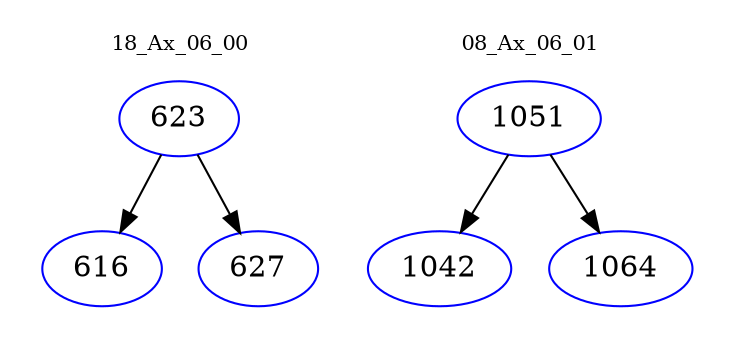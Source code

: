 digraph{
subgraph cluster_0 {
color = white
label = "18_Ax_06_00";
fontsize=10;
T0_623 [label="623", color="blue"]
T0_623 -> T0_616 [color="black"]
T0_616 [label="616", color="blue"]
T0_623 -> T0_627 [color="black"]
T0_627 [label="627", color="blue"]
}
subgraph cluster_1 {
color = white
label = "08_Ax_06_01";
fontsize=10;
T1_1051 [label="1051", color="blue"]
T1_1051 -> T1_1042 [color="black"]
T1_1042 [label="1042", color="blue"]
T1_1051 -> T1_1064 [color="black"]
T1_1064 [label="1064", color="blue"]
}
}
